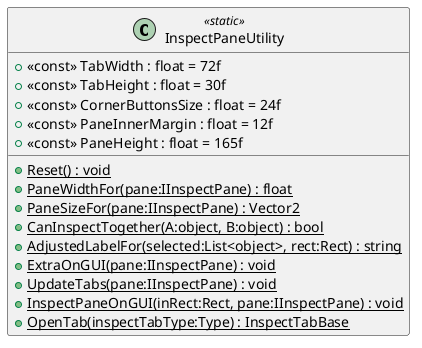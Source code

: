 @startuml
class InspectPaneUtility <<static>> {
    + <<const>> TabWidth : float = 72f
    + <<const>> TabHeight : float = 30f
    + <<const>> CornerButtonsSize : float = 24f
    + <<const>> PaneInnerMargin : float = 12f
    + <<const>> PaneHeight : float = 165f
    + {static} Reset() : void
    + {static} PaneWidthFor(pane:IInspectPane) : float
    + {static} PaneSizeFor(pane:IInspectPane) : Vector2
    + {static} CanInspectTogether(A:object, B:object) : bool
    + {static} AdjustedLabelFor(selected:List<object>, rect:Rect) : string
    + {static} ExtraOnGUI(pane:IInspectPane) : void
    + {static} UpdateTabs(pane:IInspectPane) : void
    + {static} InspectPaneOnGUI(inRect:Rect, pane:IInspectPane) : void
    + {static} OpenTab(inspectTabType:Type) : InspectTabBase
}
@enduml

